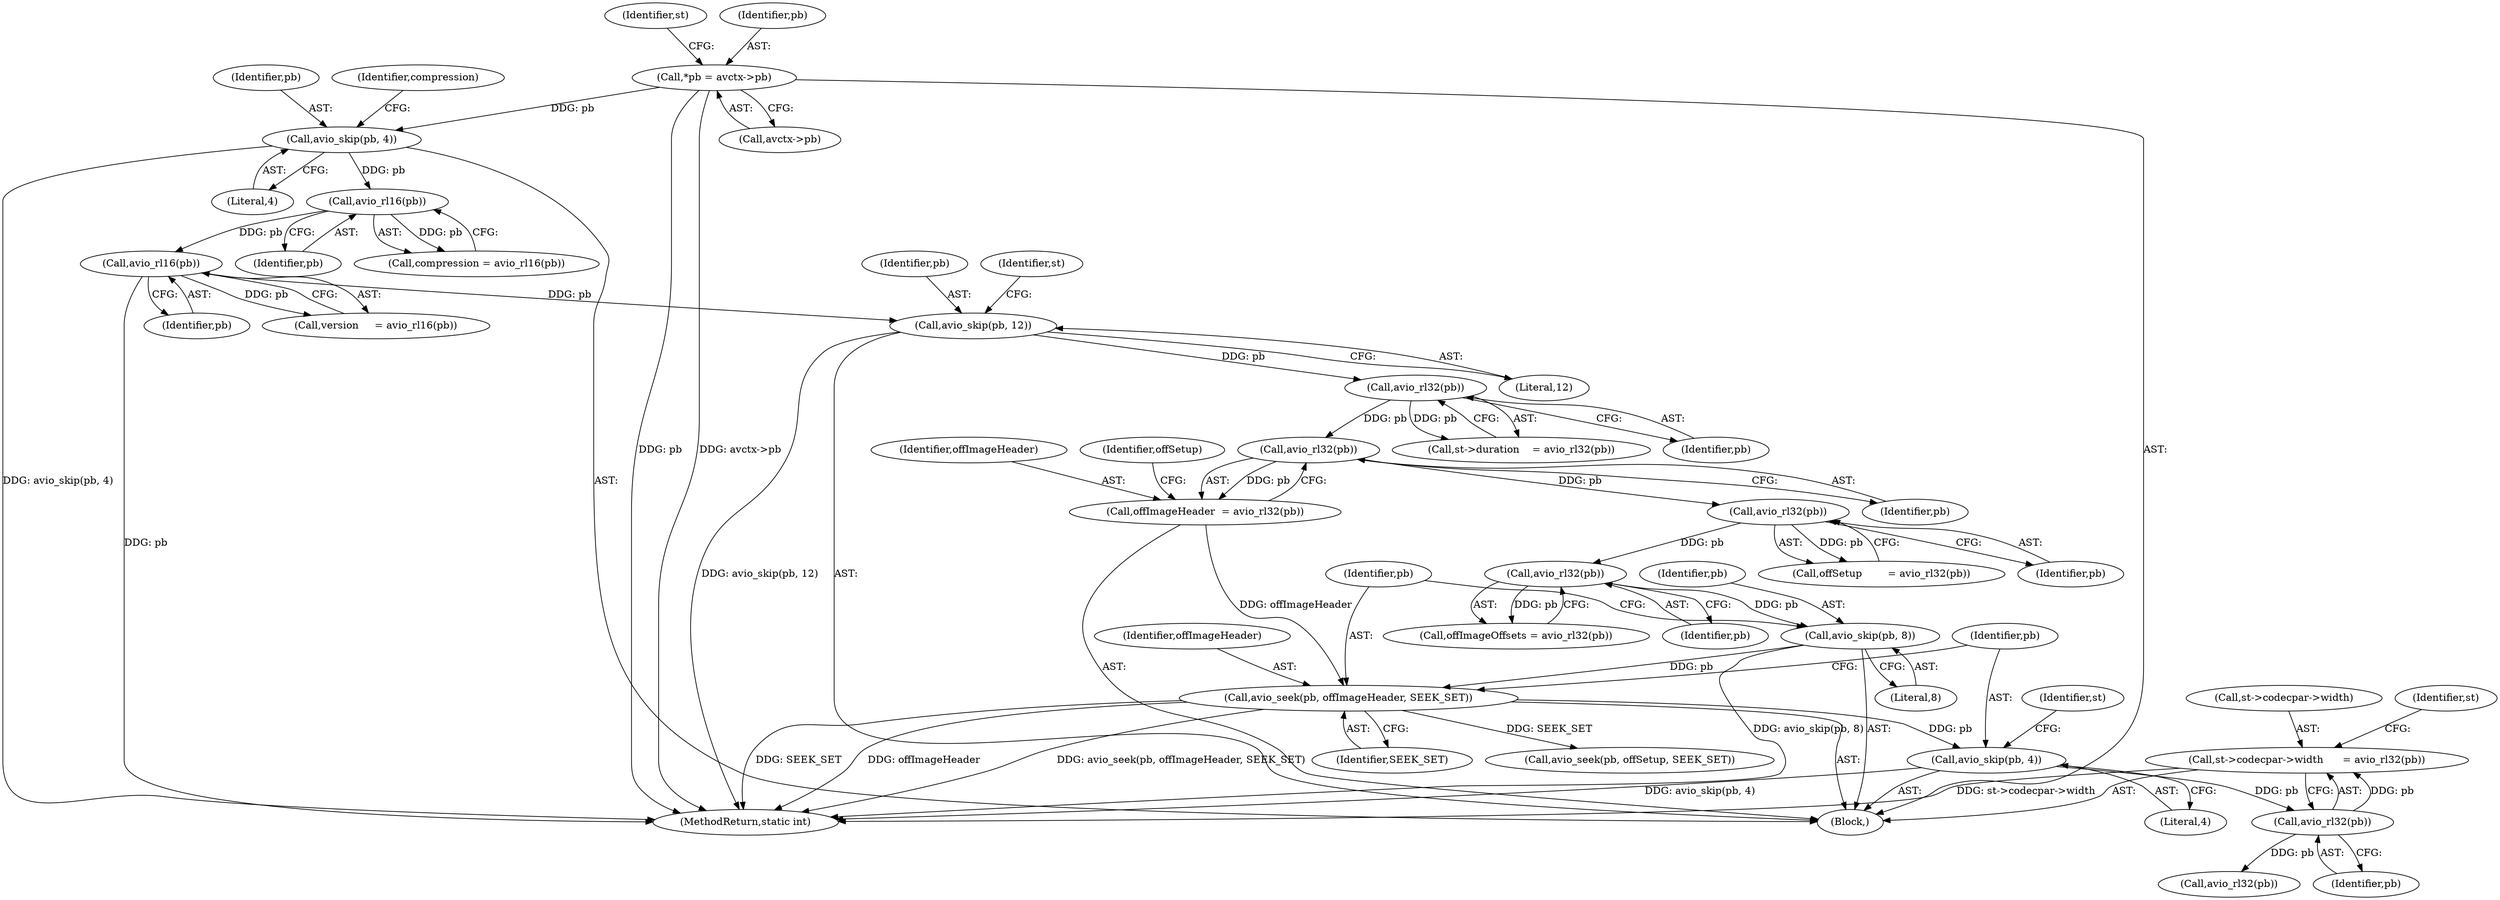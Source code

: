 digraph "0_FFmpeg_7e80b63ecd259d69d383623e75b318bf2bd491f6@pointer" {
"1000227" [label="(Call,st->codecpar->width      = avio_rl32(pb))"];
"1000233" [label="(Call,avio_rl32(pb))"];
"1000224" [label="(Call,avio_skip(pb, 4))"];
"1000220" [label="(Call,avio_seek(pb, offImageHeader, SEEK_SET))"];
"1000217" [label="(Call,avio_skip(pb, 8))"];
"1000215" [label="(Call,avio_rl32(pb))"];
"1000211" [label="(Call,avio_rl32(pb))"];
"1000207" [label="(Call,avio_rl32(pb))"];
"1000203" [label="(Call,avio_rl32(pb))"];
"1000196" [label="(Call,avio_skip(pb, 12))"];
"1000183" [label="(Call,avio_rl16(pb))"];
"1000179" [label="(Call,avio_rl16(pb))"];
"1000174" [label="(Call,avio_skip(pb, 4))"];
"1000125" [label="(Call,*pb = avctx->pb)"];
"1000205" [label="(Call,offImageHeader  = avio_rl32(pb))"];
"1000226" [label="(Literal,4)"];
"1000206" [label="(Identifier,offImageHeader)"];
"1000184" [label="(Identifier,pb)"];
"1000125" [label="(Call,*pb = avctx->pb)"];
"1000220" [label="(Call,avio_seek(pb, offImageHeader, SEEK_SET))"];
"1000219" [label="(Literal,8)"];
"1000204" [label="(Identifier,pb)"];
"1000199" [label="(Call,st->duration    = avio_rl32(pb))"];
"1000179" [label="(Call,avio_rl16(pb))"];
"1000221" [label="(Identifier,pb)"];
"1000223" [label="(Identifier,SEEK_SET)"];
"1000197" [label="(Identifier,pb)"];
"1000180" [label="(Identifier,pb)"];
"1000196" [label="(Call,avio_skip(pb, 12))"];
"1000225" [label="(Identifier,pb)"];
"1000127" [label="(Call,avctx->pb)"];
"1000212" [label="(Identifier,pb)"];
"1000205" [label="(Call,offImageHeader  = avio_rl32(pb))"];
"1000174" [label="(Call,avio_skip(pb, 4))"];
"1000311" [label="(Call,avio_seek(pb, offSetup, SEEK_SET))"];
"1000213" [label="(Call,offImageOffsets = avio_rl32(pb))"];
"1000207" [label="(Call,avio_rl32(pb))"];
"1000178" [label="(Identifier,compression)"];
"1000230" [label="(Identifier,st)"];
"1000774" [label="(MethodReturn,static int)"];
"1000123" [label="(Block,)"];
"1000208" [label="(Identifier,pb)"];
"1000176" [label="(Literal,4)"];
"1000211" [label="(Call,avio_rl32(pb))"];
"1000241" [label="(Call,avio_rl32(pb))"];
"1000227" [label="(Call,st->codecpar->width      = avio_rl32(pb))"];
"1000216" [label="(Identifier,pb)"];
"1000238" [label="(Identifier,st)"];
"1000224" [label="(Call,avio_skip(pb, 4))"];
"1000222" [label="(Identifier,offImageHeader)"];
"1000198" [label="(Literal,12)"];
"1000217" [label="(Call,avio_skip(pb, 8))"];
"1000183" [label="(Call,avio_rl16(pb))"];
"1000175" [label="(Identifier,pb)"];
"1000210" [label="(Identifier,offSetup)"];
"1000228" [label="(Call,st->codecpar->width)"];
"1000218" [label="(Identifier,pb)"];
"1000201" [label="(Identifier,st)"];
"1000181" [label="(Call,version     = avio_rl16(pb))"];
"1000203" [label="(Call,avio_rl32(pb))"];
"1000177" [label="(Call,compression = avio_rl16(pb))"];
"1000233" [label="(Call,avio_rl32(pb))"];
"1000234" [label="(Identifier,pb)"];
"1000209" [label="(Call,offSetup        = avio_rl32(pb))"];
"1000143" [label="(Identifier,st)"];
"1000126" [label="(Identifier,pb)"];
"1000215" [label="(Call,avio_rl32(pb))"];
"1000227" -> "1000123"  [label="AST: "];
"1000227" -> "1000233"  [label="CFG: "];
"1000228" -> "1000227"  [label="AST: "];
"1000233" -> "1000227"  [label="AST: "];
"1000238" -> "1000227"  [label="CFG: "];
"1000227" -> "1000774"  [label="DDG: st->codecpar->width"];
"1000233" -> "1000227"  [label="DDG: pb"];
"1000233" -> "1000234"  [label="CFG: "];
"1000234" -> "1000233"  [label="AST: "];
"1000224" -> "1000233"  [label="DDG: pb"];
"1000233" -> "1000241"  [label="DDG: pb"];
"1000224" -> "1000123"  [label="AST: "];
"1000224" -> "1000226"  [label="CFG: "];
"1000225" -> "1000224"  [label="AST: "];
"1000226" -> "1000224"  [label="AST: "];
"1000230" -> "1000224"  [label="CFG: "];
"1000224" -> "1000774"  [label="DDG: avio_skip(pb, 4)"];
"1000220" -> "1000224"  [label="DDG: pb"];
"1000220" -> "1000123"  [label="AST: "];
"1000220" -> "1000223"  [label="CFG: "];
"1000221" -> "1000220"  [label="AST: "];
"1000222" -> "1000220"  [label="AST: "];
"1000223" -> "1000220"  [label="AST: "];
"1000225" -> "1000220"  [label="CFG: "];
"1000220" -> "1000774"  [label="DDG: SEEK_SET"];
"1000220" -> "1000774"  [label="DDG: offImageHeader"];
"1000220" -> "1000774"  [label="DDG: avio_seek(pb, offImageHeader, SEEK_SET)"];
"1000217" -> "1000220"  [label="DDG: pb"];
"1000205" -> "1000220"  [label="DDG: offImageHeader"];
"1000220" -> "1000311"  [label="DDG: SEEK_SET"];
"1000217" -> "1000123"  [label="AST: "];
"1000217" -> "1000219"  [label="CFG: "];
"1000218" -> "1000217"  [label="AST: "];
"1000219" -> "1000217"  [label="AST: "];
"1000221" -> "1000217"  [label="CFG: "];
"1000217" -> "1000774"  [label="DDG: avio_skip(pb, 8)"];
"1000215" -> "1000217"  [label="DDG: pb"];
"1000215" -> "1000213"  [label="AST: "];
"1000215" -> "1000216"  [label="CFG: "];
"1000216" -> "1000215"  [label="AST: "];
"1000213" -> "1000215"  [label="CFG: "];
"1000215" -> "1000213"  [label="DDG: pb"];
"1000211" -> "1000215"  [label="DDG: pb"];
"1000211" -> "1000209"  [label="AST: "];
"1000211" -> "1000212"  [label="CFG: "];
"1000212" -> "1000211"  [label="AST: "];
"1000209" -> "1000211"  [label="CFG: "];
"1000211" -> "1000209"  [label="DDG: pb"];
"1000207" -> "1000211"  [label="DDG: pb"];
"1000207" -> "1000205"  [label="AST: "];
"1000207" -> "1000208"  [label="CFG: "];
"1000208" -> "1000207"  [label="AST: "];
"1000205" -> "1000207"  [label="CFG: "];
"1000207" -> "1000205"  [label="DDG: pb"];
"1000203" -> "1000207"  [label="DDG: pb"];
"1000203" -> "1000199"  [label="AST: "];
"1000203" -> "1000204"  [label="CFG: "];
"1000204" -> "1000203"  [label="AST: "];
"1000199" -> "1000203"  [label="CFG: "];
"1000203" -> "1000199"  [label="DDG: pb"];
"1000196" -> "1000203"  [label="DDG: pb"];
"1000196" -> "1000123"  [label="AST: "];
"1000196" -> "1000198"  [label="CFG: "];
"1000197" -> "1000196"  [label="AST: "];
"1000198" -> "1000196"  [label="AST: "];
"1000201" -> "1000196"  [label="CFG: "];
"1000196" -> "1000774"  [label="DDG: avio_skip(pb, 12)"];
"1000183" -> "1000196"  [label="DDG: pb"];
"1000183" -> "1000181"  [label="AST: "];
"1000183" -> "1000184"  [label="CFG: "];
"1000184" -> "1000183"  [label="AST: "];
"1000181" -> "1000183"  [label="CFG: "];
"1000183" -> "1000774"  [label="DDG: pb"];
"1000183" -> "1000181"  [label="DDG: pb"];
"1000179" -> "1000183"  [label="DDG: pb"];
"1000179" -> "1000177"  [label="AST: "];
"1000179" -> "1000180"  [label="CFG: "];
"1000180" -> "1000179"  [label="AST: "];
"1000177" -> "1000179"  [label="CFG: "];
"1000179" -> "1000177"  [label="DDG: pb"];
"1000174" -> "1000179"  [label="DDG: pb"];
"1000174" -> "1000123"  [label="AST: "];
"1000174" -> "1000176"  [label="CFG: "];
"1000175" -> "1000174"  [label="AST: "];
"1000176" -> "1000174"  [label="AST: "];
"1000178" -> "1000174"  [label="CFG: "];
"1000174" -> "1000774"  [label="DDG: avio_skip(pb, 4)"];
"1000125" -> "1000174"  [label="DDG: pb"];
"1000125" -> "1000123"  [label="AST: "];
"1000125" -> "1000127"  [label="CFG: "];
"1000126" -> "1000125"  [label="AST: "];
"1000127" -> "1000125"  [label="AST: "];
"1000143" -> "1000125"  [label="CFG: "];
"1000125" -> "1000774"  [label="DDG: pb"];
"1000125" -> "1000774"  [label="DDG: avctx->pb"];
"1000205" -> "1000123"  [label="AST: "];
"1000206" -> "1000205"  [label="AST: "];
"1000210" -> "1000205"  [label="CFG: "];
}
